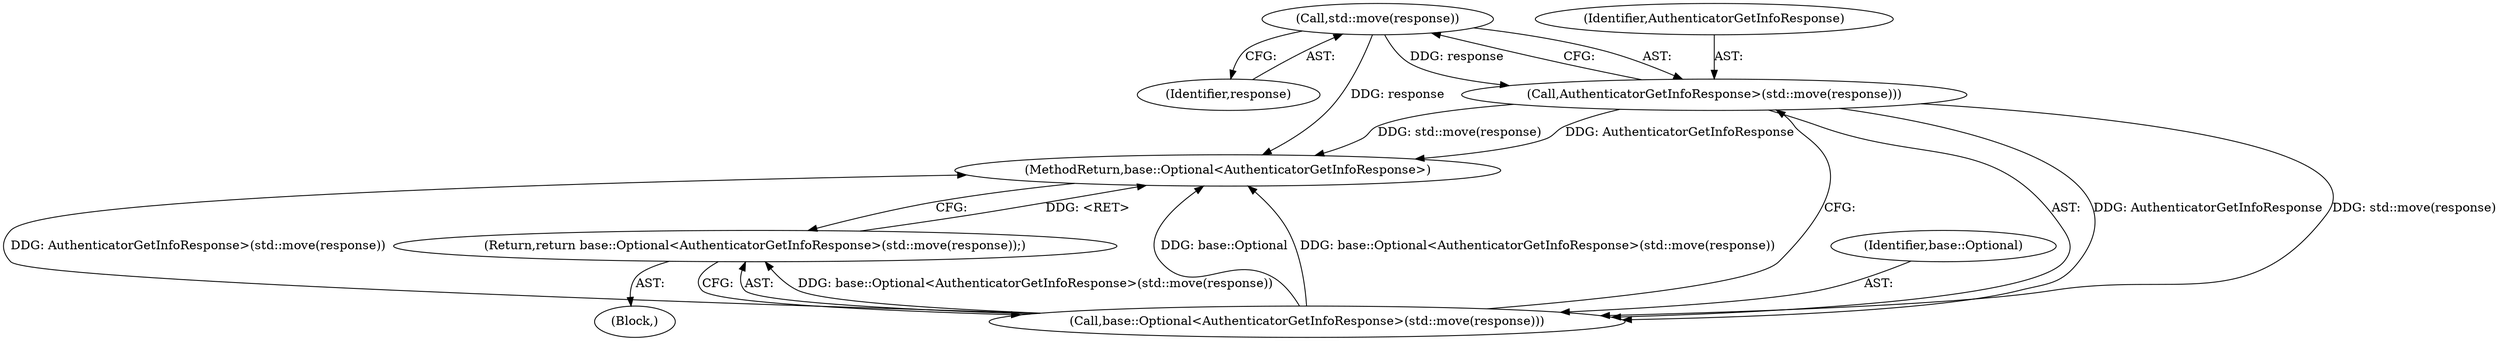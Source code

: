 digraph "0_Chrome_9cfe470d793da6e09b966d435c8fa2ba1625d5fe_1@API" {
"1000412" [label="(Call,std::move(response))"];
"1000410" [label="(Call,AuthenticatorGetInfoResponse>(std::move(response)))"];
"1000408" [label="(Call,base::Optional<AuthenticatorGetInfoResponse>(std::move(response)))"];
"1000407" [label="(Return,return base::Optional<AuthenticatorGetInfoResponse>(std::move(response));)"];
"1000410" [label="(Call,AuthenticatorGetInfoResponse>(std::move(response)))"];
"1000414" [label="(MethodReturn,base::Optional<AuthenticatorGetInfoResponse>)"];
"1000408" [label="(Call,base::Optional<AuthenticatorGetInfoResponse>(std::move(response)))"];
"1000411" [label="(Identifier,AuthenticatorGetInfoResponse)"];
"1000413" [label="(Identifier,response)"];
"1000407" [label="(Return,return base::Optional<AuthenticatorGetInfoResponse>(std::move(response));)"];
"1000409" [label="(Identifier,base::Optional)"];
"1000102" [label="(Block,)"];
"1000412" [label="(Call,std::move(response))"];
"1000412" -> "1000410"  [label="AST: "];
"1000412" -> "1000413"  [label="CFG: "];
"1000413" -> "1000412"  [label="AST: "];
"1000410" -> "1000412"  [label="CFG: "];
"1000412" -> "1000414"  [label="DDG: response"];
"1000412" -> "1000410"  [label="DDG: response"];
"1000410" -> "1000408"  [label="AST: "];
"1000411" -> "1000410"  [label="AST: "];
"1000408" -> "1000410"  [label="CFG: "];
"1000410" -> "1000414"  [label="DDG: AuthenticatorGetInfoResponse"];
"1000410" -> "1000414"  [label="DDG: std::move(response)"];
"1000410" -> "1000408"  [label="DDG: AuthenticatorGetInfoResponse"];
"1000410" -> "1000408"  [label="DDG: std::move(response)"];
"1000408" -> "1000407"  [label="AST: "];
"1000409" -> "1000408"  [label="AST: "];
"1000407" -> "1000408"  [label="CFG: "];
"1000408" -> "1000414"  [label="DDG: base::Optional"];
"1000408" -> "1000414"  [label="DDG: base::Optional<AuthenticatorGetInfoResponse>(std::move(response))"];
"1000408" -> "1000414"  [label="DDG: AuthenticatorGetInfoResponse>(std::move(response))"];
"1000408" -> "1000407"  [label="DDG: base::Optional<AuthenticatorGetInfoResponse>(std::move(response))"];
"1000407" -> "1000102"  [label="AST: "];
"1000414" -> "1000407"  [label="CFG: "];
"1000407" -> "1000414"  [label="DDG: <RET>"];
}
